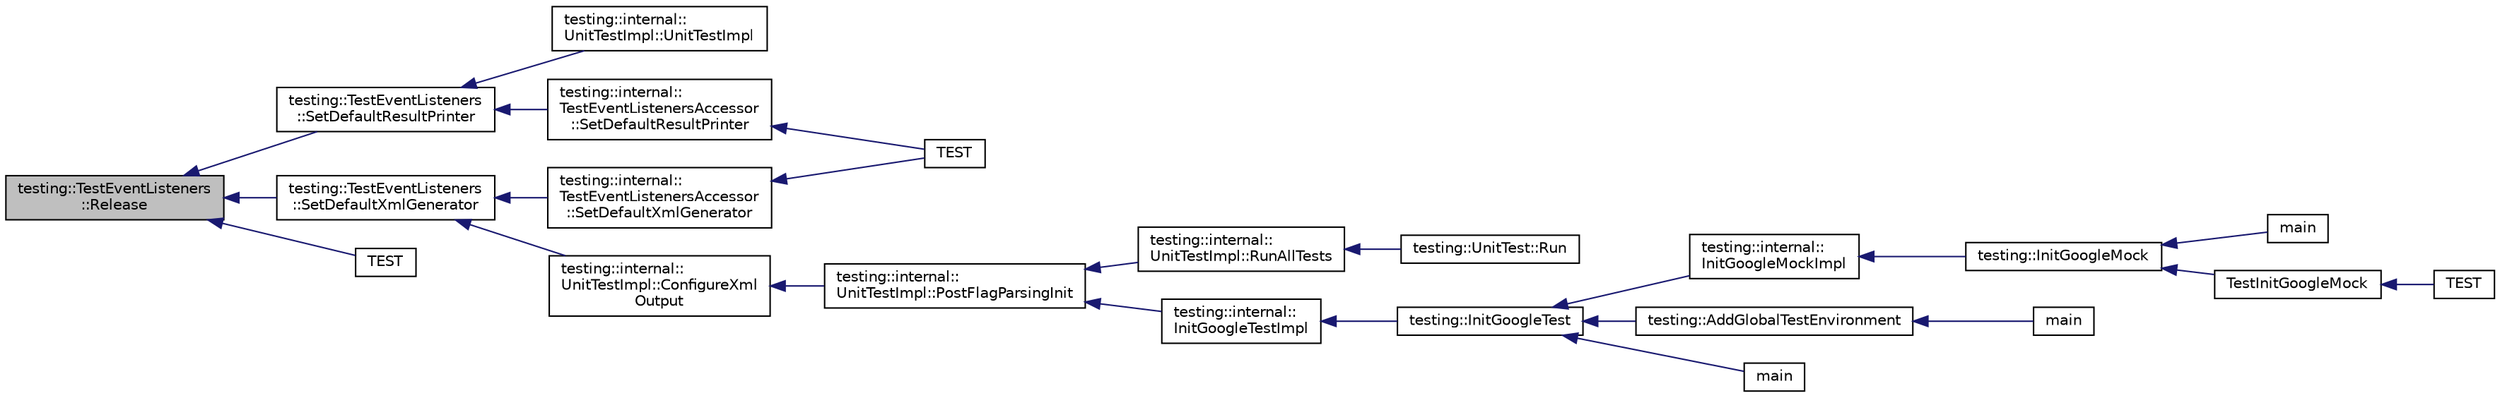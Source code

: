 digraph "testing::TestEventListeners::Release"
{
  edge [fontname="Helvetica",fontsize="10",labelfontname="Helvetica",labelfontsize="10"];
  node [fontname="Helvetica",fontsize="10",shape=record];
  rankdir="LR";
  Node42 [label="testing::TestEventListeners\l::Release",height=0.2,width=0.4,color="black", fillcolor="grey75", style="filled", fontcolor="black"];
  Node42 -> Node43 [dir="back",color="midnightblue",fontsize="10",style="solid",fontname="Helvetica"];
  Node43 [label="testing::TestEventListeners\l::SetDefaultResultPrinter",height=0.2,width=0.4,color="black", fillcolor="white", style="filled",URL="$df/dab/classtesting_1_1_test_event_listeners.html#aeaab55da7c18c35fb12c27c18ff99955"];
  Node43 -> Node44 [dir="back",color="midnightblue",fontsize="10",style="solid",fontname="Helvetica"];
  Node44 [label="testing::internal::\lUnitTestImpl::UnitTestImpl",height=0.2,width=0.4,color="black", fillcolor="white", style="filled",URL="$d7/dda/classtesting_1_1internal_1_1_unit_test_impl.html#a5fb75faa88ee71f26e16473455b70839"];
  Node43 -> Node45 [dir="back",color="midnightblue",fontsize="10",style="solid",fontname="Helvetica"];
  Node45 [label="testing::internal::\lTestEventListenersAccessor\l::SetDefaultResultPrinter",height=0.2,width=0.4,color="black", fillcolor="white", style="filled",URL="$d6/d5c/classtesting_1_1internal_1_1_test_event_listeners_accessor.html#ac8886c7cea5a4ad39aed276d3f58da75"];
  Node45 -> Node46 [dir="back",color="midnightblue",fontsize="10",style="solid",fontname="Helvetica"];
  Node46 [label="TEST",height=0.2,width=0.4,color="black", fillcolor="white", style="filled",URL="$df/d01/gtest__unittest_8cc.html#a1d1592cafc34c09de7a810a7c4855162"];
  Node42 -> Node47 [dir="back",color="midnightblue",fontsize="10",style="solid",fontname="Helvetica"];
  Node47 [label="testing::TestEventListeners\l::SetDefaultXmlGenerator",height=0.2,width=0.4,color="black", fillcolor="white", style="filled",URL="$df/dab/classtesting_1_1_test_event_listeners.html#a36dbac47563ef8bb78cb467d11f5b4d9"];
  Node47 -> Node48 [dir="back",color="midnightblue",fontsize="10",style="solid",fontname="Helvetica"];
  Node48 [label="testing::internal::\lUnitTestImpl::ConfigureXml\lOutput",height=0.2,width=0.4,color="black", fillcolor="white", style="filled",URL="$d7/dda/classtesting_1_1internal_1_1_unit_test_impl.html#a21cd7b2928de03a55b5252f29dd5ae6d"];
  Node48 -> Node49 [dir="back",color="midnightblue",fontsize="10",style="solid",fontname="Helvetica"];
  Node49 [label="testing::internal::\lUnitTestImpl::PostFlagParsingInit",height=0.2,width=0.4,color="black", fillcolor="white", style="filled",URL="$d7/dda/classtesting_1_1internal_1_1_unit_test_impl.html#a772894193104b1b2516f16e6ff813168"];
  Node49 -> Node50 [dir="back",color="midnightblue",fontsize="10",style="solid",fontname="Helvetica"];
  Node50 [label="testing::internal::\lUnitTestImpl::RunAllTests",height=0.2,width=0.4,color="black", fillcolor="white", style="filled",URL="$d7/dda/classtesting_1_1internal_1_1_unit_test_impl.html#a1fb6be9971f4768c4136a05aa9e7e375"];
  Node50 -> Node51 [dir="back",color="midnightblue",fontsize="10",style="solid",fontname="Helvetica"];
  Node51 [label="testing::UnitTest::Run",height=0.2,width=0.4,color="black", fillcolor="white", style="filled",URL="$d7/d47/classtesting_1_1_unit_test.html#a2febc800536b44500565f4c423f359d3"];
  Node49 -> Node52 [dir="back",color="midnightblue",fontsize="10",style="solid",fontname="Helvetica"];
  Node52 [label="testing::internal::\lInitGoogleTestImpl",height=0.2,width=0.4,color="black", fillcolor="white", style="filled",URL="$d0/da7/namespacetesting_1_1internal.html#ac3c6fa93391768aa91c6238b31aaeeb5"];
  Node52 -> Node53 [dir="back",color="midnightblue",fontsize="10",style="solid",fontname="Helvetica"];
  Node53 [label="testing::InitGoogleTest",height=0.2,width=0.4,color="black", fillcolor="white", style="filled",URL="$d0/d75/namespacetesting.html#afd726ae08c9bd16dc52f78c822d9946b"];
  Node53 -> Node54 [dir="back",color="midnightblue",fontsize="10",style="solid",fontname="Helvetica"];
  Node54 [label="testing::internal::\lInitGoogleMockImpl",height=0.2,width=0.4,color="black", fillcolor="white", style="filled",URL="$d0/da7/namespacetesting_1_1internal.html#a3823844199df88af9493026031cf7744"];
  Node54 -> Node55 [dir="back",color="midnightblue",fontsize="10",style="solid",fontname="Helvetica"];
  Node55 [label="testing::InitGoogleMock",height=0.2,width=0.4,color="black", fillcolor="white", style="filled",URL="$d0/d75/namespacetesting.html#a32b1c6db9ba5133ccabfa67616b3c041"];
  Node55 -> Node56 [dir="back",color="midnightblue",fontsize="10",style="solid",fontname="Helvetica"];
  Node56 [label="main",height=0.2,width=0.4,color="black", fillcolor="white", style="filled",URL="$dd/d93/gmock__main_8cc.html#a7f83bdc516d2cb86e20235d94ddf055a"];
  Node55 -> Node57 [dir="back",color="midnightblue",fontsize="10",style="solid",fontname="Helvetica"];
  Node57 [label="TestInitGoogleMock",height=0.2,width=0.4,color="black", fillcolor="white", style="filled",URL="$d0/d02/gmock__test_8cc.html#ac9c8ae8722c330d47f75dee43fb8ab78"];
  Node57 -> Node58 [dir="back",color="midnightblue",fontsize="10",style="solid",fontname="Helvetica"];
  Node58 [label="TEST",height=0.2,width=0.4,color="black", fillcolor="white", style="filled",URL="$d0/d02/gmock__test_8cc.html#a7c86c6c98b72e903135c1b01370a13f3"];
  Node53 -> Node59 [dir="back",color="midnightblue",fontsize="10",style="solid",fontname="Helvetica"];
  Node59 [label="testing::AddGlobalTestEnvironment",height=0.2,width=0.4,color="black", fillcolor="white", style="filled",URL="$d0/d75/namespacetesting.html#a460d7b998622e332392c1e00be3a60d5"];
  Node59 -> Node60 [dir="back",color="midnightblue",fontsize="10",style="solid",fontname="Helvetica"];
  Node60 [label="main",height=0.2,width=0.4,color="black", fillcolor="white", style="filled",URL="$de/d83/gtest-listener__test_8cc.html#a3c04138a5bfe5d72780bb7e82a18e627"];
  Node53 -> Node61 [dir="back",color="midnightblue",fontsize="10",style="solid",fontname="Helvetica"];
  Node61 [label="main",height=0.2,width=0.4,color="black", fillcolor="white", style="filled",URL="$de/d85/sample10__unittest_8cc.html#a3c04138a5bfe5d72780bb7e82a18e627"];
  Node47 -> Node62 [dir="back",color="midnightblue",fontsize="10",style="solid",fontname="Helvetica"];
  Node62 [label="testing::internal::\lTestEventListenersAccessor\l::SetDefaultXmlGenerator",height=0.2,width=0.4,color="black", fillcolor="white", style="filled",URL="$d6/d5c/classtesting_1_1internal_1_1_test_event_listeners_accessor.html#a8c04463b5ba5ee6d6da36e2171c7fff0"];
  Node62 -> Node46 [dir="back",color="midnightblue",fontsize="10",style="solid",fontname="Helvetica"];
  Node42 -> Node63 [dir="back",color="midnightblue",fontsize="10",style="solid",fontname="Helvetica"];
  Node63 [label="TEST",height=0.2,width=0.4,color="black", fillcolor="white", style="filled",URL="$df/d01/gtest__unittest_8cc.html#aefe7d8b3422fb27b9c7281c0434881be"];
}
